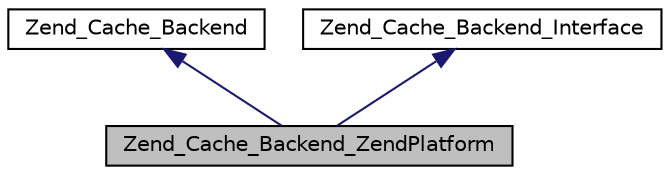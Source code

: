 digraph G
{
  edge [fontname="Helvetica",fontsize="10",labelfontname="Helvetica",labelfontsize="10"];
  node [fontname="Helvetica",fontsize="10",shape=record];
  Node1 [label="Zend_Cache_Backend_ZendPlatform",height=0.2,width=0.4,color="black", fillcolor="grey75", style="filled" fontcolor="black"];
  Node2 -> Node1 [dir="back",color="midnightblue",fontsize="10",style="solid",fontname="Helvetica"];
  Node2 [label="Zend_Cache_Backend",height=0.2,width=0.4,color="black", fillcolor="white", style="filled",URL="$class_zend___cache___backend.html"];
  Node3 -> Node1 [dir="back",color="midnightblue",fontsize="10",style="solid",fontname="Helvetica"];
  Node3 [label="Zend_Cache_Backend_Interface",height=0.2,width=0.4,color="black", fillcolor="white", style="filled",URL="$interface_zend___cache___backend___interface.html"];
}
